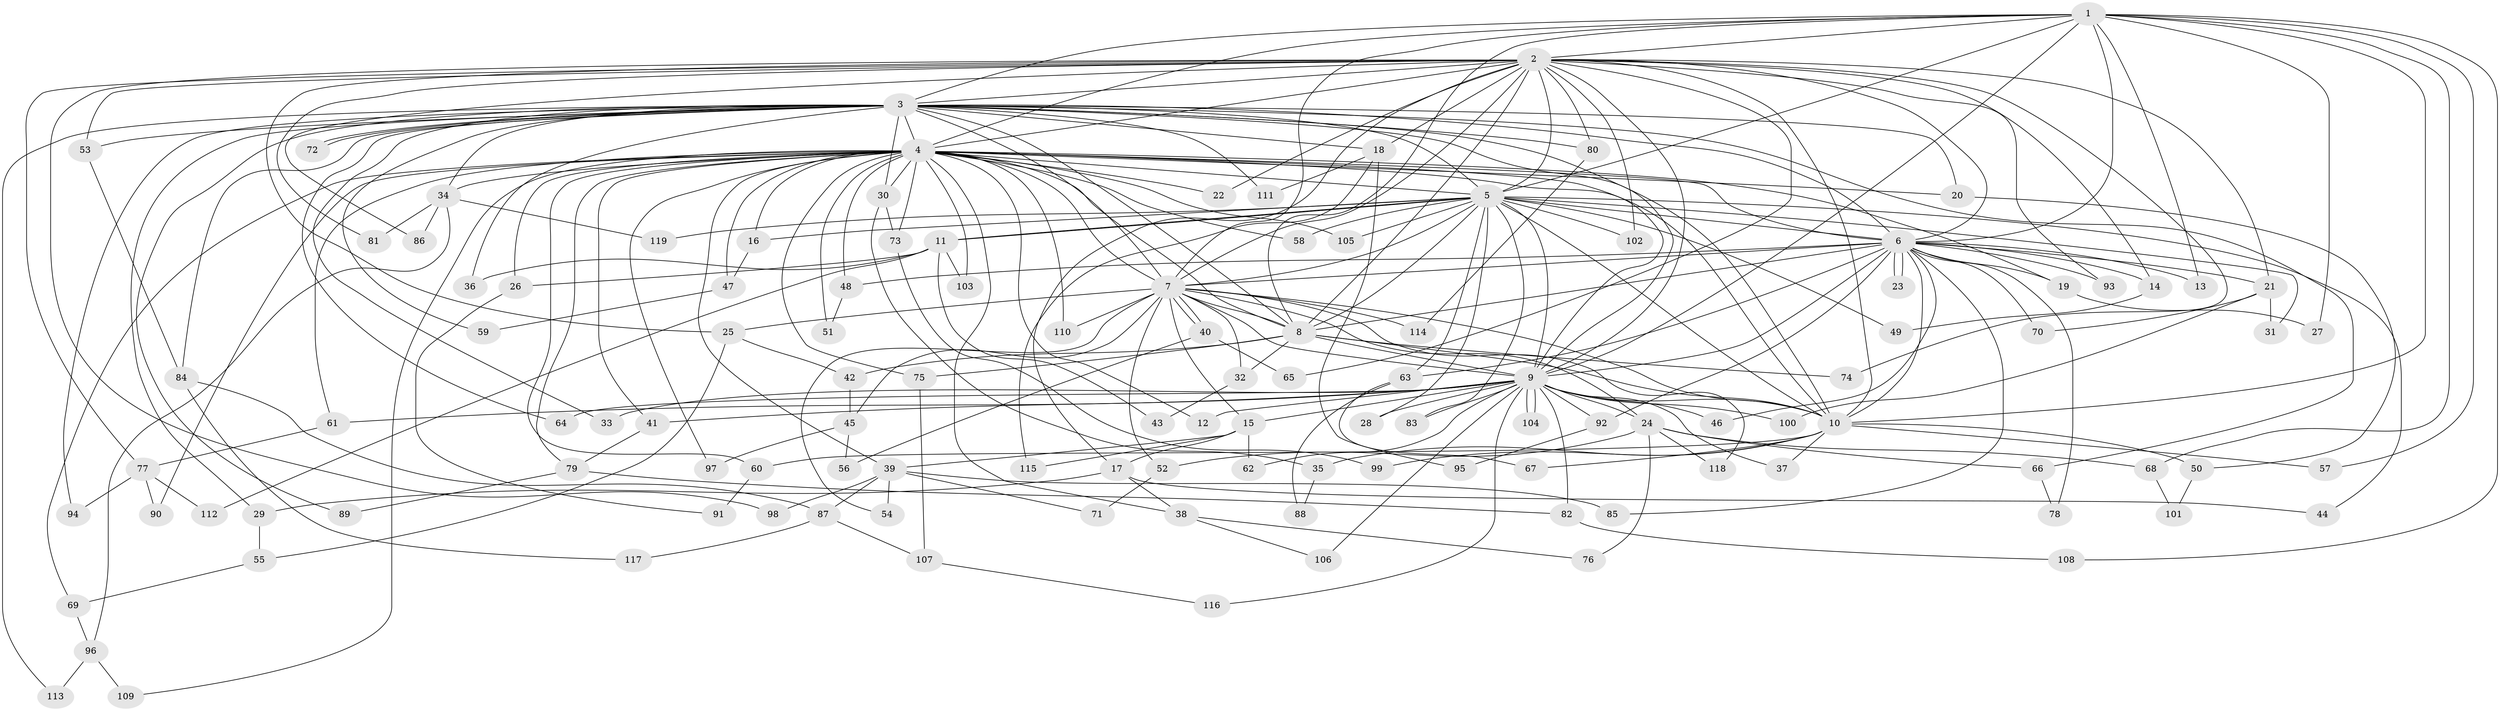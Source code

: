 // coarse degree distribution, {13: 0.011235955056179775, 32: 0.011235955056179775, 25: 0.02247191011235955, 30: 0.011235955056179775, 24: 0.011235955056179775, 19: 0.011235955056179775, 14: 0.011235955056179775, 7: 0.011235955056179775, 2: 0.5168539325842697, 5: 0.0449438202247191, 3: 0.1797752808988764, 4: 0.10112359550561797, 1: 0.02247191011235955, 8: 0.011235955056179775, 6: 0.011235955056179775, 9: 0.011235955056179775}
// Generated by graph-tools (version 1.1) at 2025/23/03/03/25 07:23:45]
// undirected, 119 vertices, 263 edges
graph export_dot {
graph [start="1"]
  node [color=gray90,style=filled];
  1;
  2;
  3;
  4;
  5;
  6;
  7;
  8;
  9;
  10;
  11;
  12;
  13;
  14;
  15;
  16;
  17;
  18;
  19;
  20;
  21;
  22;
  23;
  24;
  25;
  26;
  27;
  28;
  29;
  30;
  31;
  32;
  33;
  34;
  35;
  36;
  37;
  38;
  39;
  40;
  41;
  42;
  43;
  44;
  45;
  46;
  47;
  48;
  49;
  50;
  51;
  52;
  53;
  54;
  55;
  56;
  57;
  58;
  59;
  60;
  61;
  62;
  63;
  64;
  65;
  66;
  67;
  68;
  69;
  70;
  71;
  72;
  73;
  74;
  75;
  76;
  77;
  78;
  79;
  80;
  81;
  82;
  83;
  84;
  85;
  86;
  87;
  88;
  89;
  90;
  91;
  92;
  93;
  94;
  95;
  96;
  97;
  98;
  99;
  100;
  101;
  102;
  103;
  104;
  105;
  106;
  107;
  108;
  109;
  110;
  111;
  112;
  113;
  114;
  115;
  116;
  117;
  118;
  119;
  1 -- 2;
  1 -- 3;
  1 -- 4;
  1 -- 5;
  1 -- 6;
  1 -- 7;
  1 -- 8;
  1 -- 9;
  1 -- 10;
  1 -- 13;
  1 -- 27;
  1 -- 57;
  1 -- 68;
  1 -- 108;
  2 -- 3;
  2 -- 4;
  2 -- 5;
  2 -- 6;
  2 -- 7;
  2 -- 8;
  2 -- 9;
  2 -- 10;
  2 -- 14;
  2 -- 17;
  2 -- 18;
  2 -- 21;
  2 -- 22;
  2 -- 25;
  2 -- 53;
  2 -- 65;
  2 -- 74;
  2 -- 77;
  2 -- 80;
  2 -- 81;
  2 -- 86;
  2 -- 93;
  2 -- 98;
  2 -- 102;
  3 -- 4;
  3 -- 5;
  3 -- 6;
  3 -- 7;
  3 -- 8;
  3 -- 9;
  3 -- 10;
  3 -- 18;
  3 -- 20;
  3 -- 29;
  3 -- 30;
  3 -- 33;
  3 -- 34;
  3 -- 36;
  3 -- 53;
  3 -- 59;
  3 -- 64;
  3 -- 66;
  3 -- 72;
  3 -- 72;
  3 -- 80;
  3 -- 84;
  3 -- 89;
  3 -- 94;
  3 -- 111;
  3 -- 113;
  4 -- 5;
  4 -- 6;
  4 -- 7;
  4 -- 8;
  4 -- 9;
  4 -- 10;
  4 -- 12;
  4 -- 16;
  4 -- 19;
  4 -- 20;
  4 -- 22;
  4 -- 26;
  4 -- 30;
  4 -- 34;
  4 -- 38;
  4 -- 39;
  4 -- 41;
  4 -- 47;
  4 -- 48;
  4 -- 51;
  4 -- 58;
  4 -- 60;
  4 -- 61;
  4 -- 69;
  4 -- 73;
  4 -- 75;
  4 -- 79;
  4 -- 90;
  4 -- 97;
  4 -- 103;
  4 -- 105;
  4 -- 109;
  4 -- 110;
  5 -- 6;
  5 -- 7;
  5 -- 8;
  5 -- 9;
  5 -- 10;
  5 -- 11;
  5 -- 11;
  5 -- 16;
  5 -- 28;
  5 -- 31;
  5 -- 44;
  5 -- 49;
  5 -- 58;
  5 -- 63;
  5 -- 83;
  5 -- 102;
  5 -- 105;
  5 -- 119;
  6 -- 7;
  6 -- 8;
  6 -- 9;
  6 -- 10;
  6 -- 13;
  6 -- 14;
  6 -- 19;
  6 -- 21;
  6 -- 23;
  6 -- 23;
  6 -- 46;
  6 -- 48;
  6 -- 63;
  6 -- 70;
  6 -- 78;
  6 -- 85;
  6 -- 92;
  6 -- 93;
  7 -- 8;
  7 -- 9;
  7 -- 10;
  7 -- 15;
  7 -- 24;
  7 -- 25;
  7 -- 32;
  7 -- 40;
  7 -- 40;
  7 -- 45;
  7 -- 52;
  7 -- 54;
  7 -- 110;
  7 -- 114;
  7 -- 118;
  8 -- 9;
  8 -- 10;
  8 -- 32;
  8 -- 42;
  8 -- 74;
  8 -- 75;
  9 -- 10;
  9 -- 12;
  9 -- 15;
  9 -- 24;
  9 -- 28;
  9 -- 33;
  9 -- 37;
  9 -- 41;
  9 -- 46;
  9 -- 61;
  9 -- 62;
  9 -- 64;
  9 -- 82;
  9 -- 83;
  9 -- 92;
  9 -- 100;
  9 -- 104;
  9 -- 104;
  9 -- 106;
  9 -- 116;
  10 -- 35;
  10 -- 37;
  10 -- 50;
  10 -- 57;
  10 -- 60;
  10 -- 67;
  10 -- 99;
  11 -- 26;
  11 -- 36;
  11 -- 43;
  11 -- 103;
  11 -- 112;
  14 -- 49;
  15 -- 17;
  15 -- 39;
  15 -- 62;
  15 -- 115;
  16 -- 47;
  17 -- 29;
  17 -- 38;
  17 -- 44;
  18 -- 95;
  18 -- 111;
  18 -- 115;
  19 -- 27;
  20 -- 50;
  21 -- 31;
  21 -- 70;
  21 -- 100;
  24 -- 52;
  24 -- 66;
  24 -- 68;
  24 -- 76;
  24 -- 118;
  25 -- 42;
  25 -- 55;
  26 -- 91;
  29 -- 55;
  30 -- 35;
  30 -- 73;
  32 -- 43;
  34 -- 81;
  34 -- 86;
  34 -- 96;
  34 -- 119;
  35 -- 88;
  38 -- 76;
  38 -- 106;
  39 -- 54;
  39 -- 71;
  39 -- 85;
  39 -- 87;
  39 -- 98;
  40 -- 56;
  40 -- 65;
  41 -- 79;
  42 -- 45;
  45 -- 56;
  45 -- 97;
  47 -- 59;
  48 -- 51;
  50 -- 101;
  52 -- 71;
  53 -- 84;
  55 -- 69;
  60 -- 91;
  61 -- 77;
  63 -- 67;
  63 -- 88;
  66 -- 78;
  68 -- 101;
  69 -- 96;
  73 -- 99;
  75 -- 107;
  77 -- 90;
  77 -- 94;
  77 -- 112;
  79 -- 82;
  79 -- 89;
  80 -- 114;
  82 -- 108;
  84 -- 87;
  84 -- 117;
  87 -- 107;
  87 -- 117;
  92 -- 95;
  96 -- 109;
  96 -- 113;
  107 -- 116;
}
